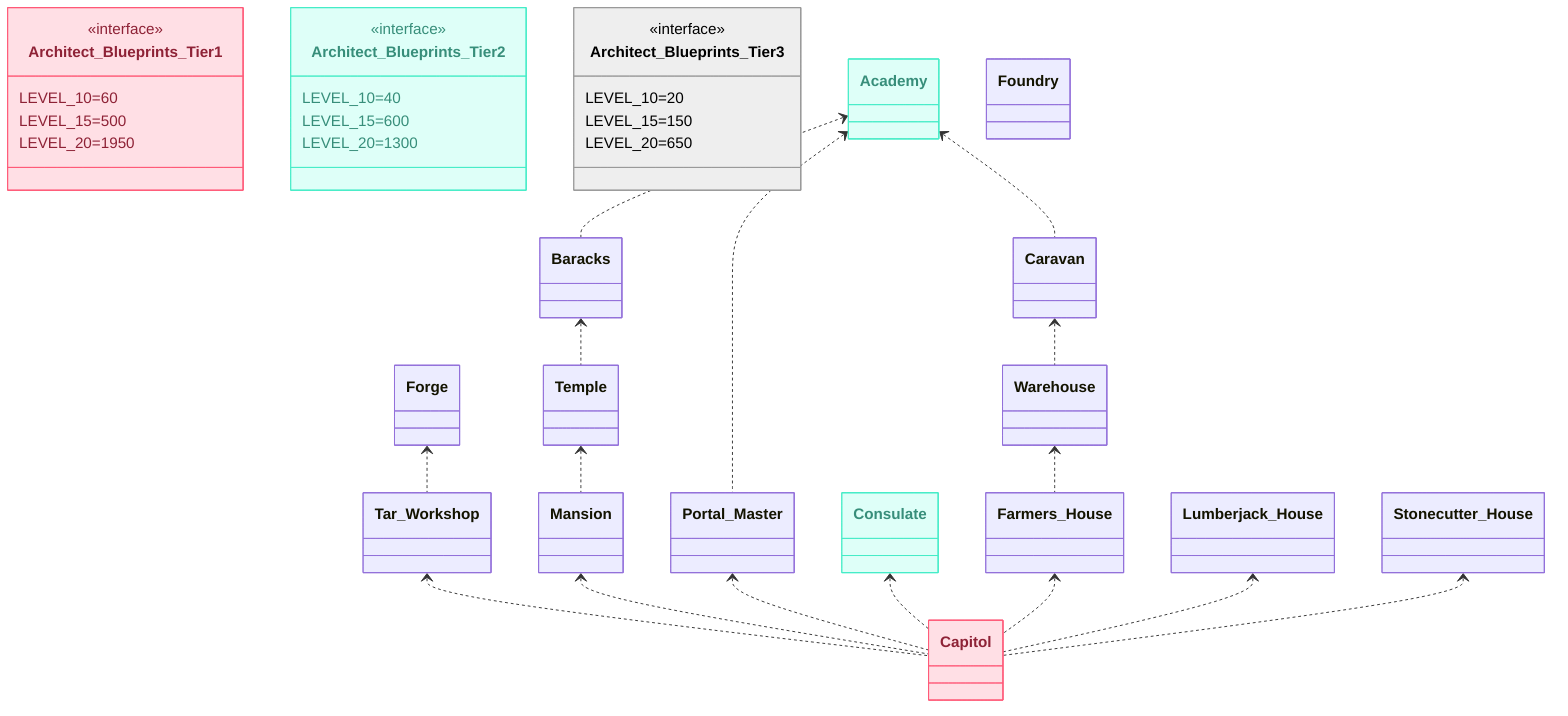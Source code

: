classDiagram
    class Architect_Blueprints_Tier1 {
	    LEVEL_10=60
	    LEVEL_15=500
	    LEVEL_20=1950
    }

    class Architect_Blueprints_Tier2 {
	    LEVEL_10=40
	    LEVEL_15=600
	    LEVEL_20=1300
    }

    class Architect_Blueprints_Tier3 {
	    LEVEL_10=20
	    LEVEL_15=150
	    LEVEL_20=650
    }

    class Academy {
    }

    class Baracks {
    }

    class Caravan {
    }

    class Warehouse {
    }

    class Farmers_House {
    }

    class Temple {
    }

    class Mansion {
    }

    class Tar_Workshop {
    }

    class Portal_Master {
    }

    class Consulate {
    }

    class Forge {
    }

    class Lumberjack_House {
    }

    class Stonecutter_House {
    }

    class Foundry {
    }

    class Capitol {
    }

	<<interface>> Architect_Blueprints_Tier1
	<<interface>> Architect_Blueprints_Tier2
	<<interface>> Architect_Blueprints_Tier3

    Academy <.. Baracks
    Academy <.. Caravan
    Academy <..  Portal_Master
    Warehouse <.. Farmers_House
    Baracks <.. Temple
    Temple <.. Mansion
    Caravan <.. Warehouse
    Tar_Workshop <.. Capitol
    Mansion <.. Capitol
    Forge <.. Tar_Workshop
    Portal_Master <.. Capitol
    Consulate <.. Capitol
    Farmers_House <.. Capitol
    Lumberjack_House <.. Capitol
    Stonecutter_House <.. Capitol

	class Architect_Blueprints_Tier1:::Tier1
	class Architect_Blueprints_Tier2:::Tier2
	class Architect_Blueprints_Tier3:::Tier3
	class Academy:::Tier2
	class Consulate:::Tier2
	class Capitol:::Tier1

	classDef Tier1 :, stroke-width:1px, stroke-dasharray:none, stroke:#FF5978, fill:#FFDFE5, color:#8E2236
	classDef Tier2 :, stroke-width:1px, stroke-dasharray:none, stroke:#46EDC8, fill:#DEFFF8, color:#378E7A
	classDef Tier3 :,stroke-width:1px, stroke-dasharray:none, stroke:#999999, fill:#EEEEEE, color:#000000